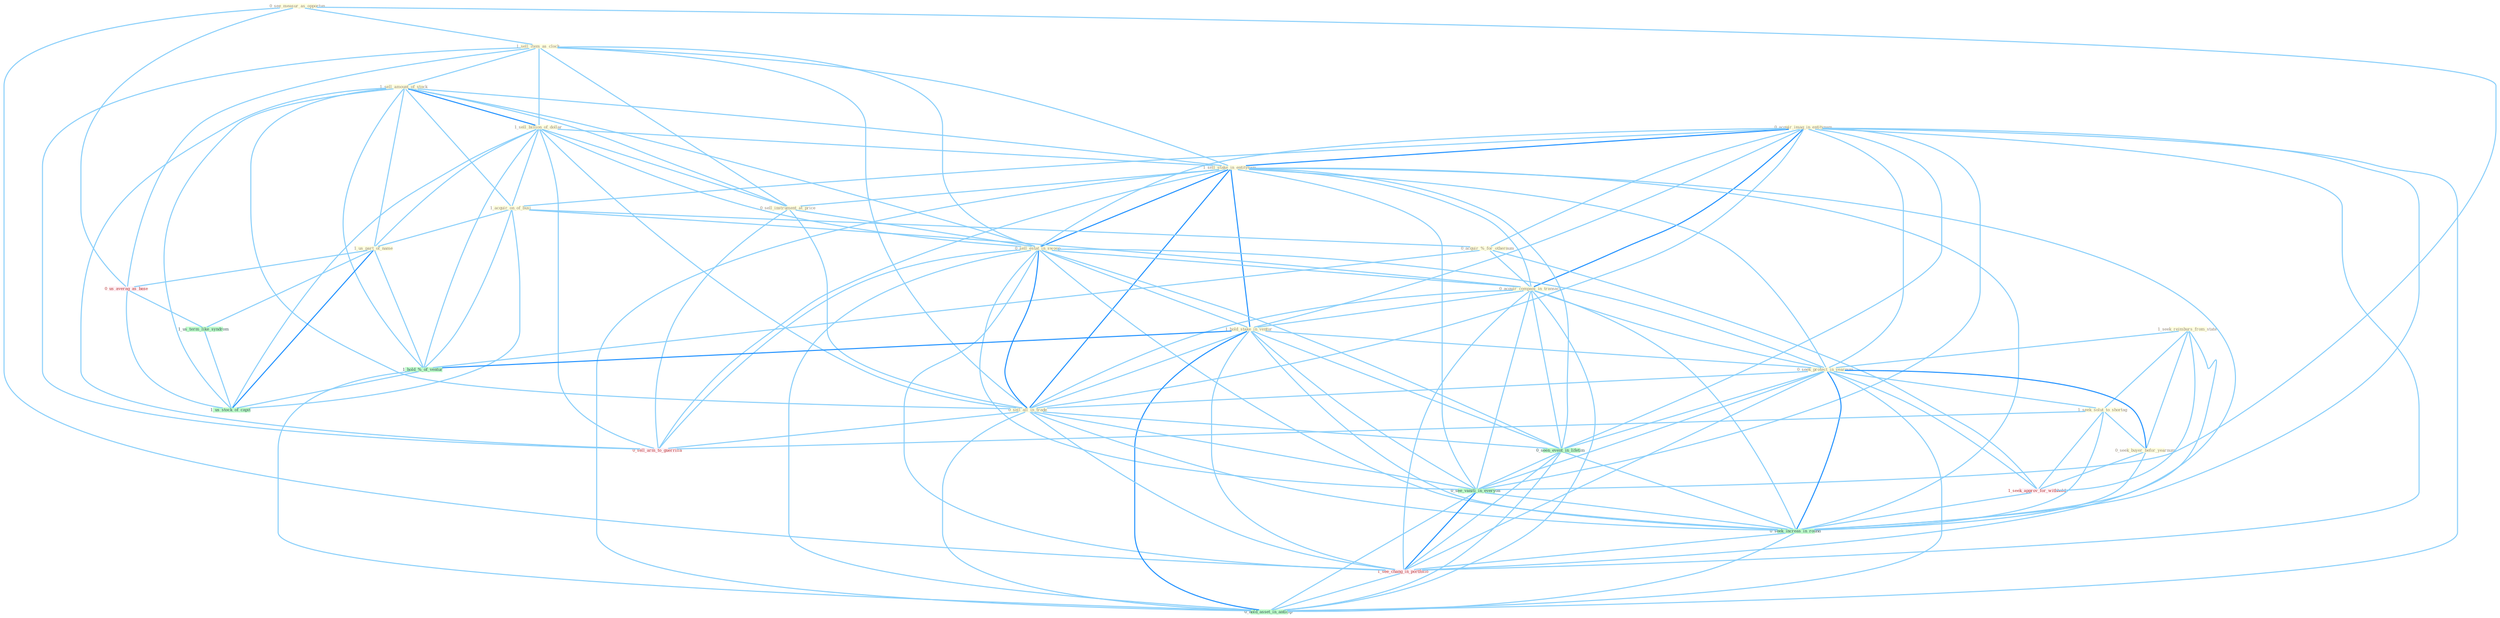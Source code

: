Graph G{ 
    node
    [shape=polygon,style=filled,width=.5,height=.06,color="#BDFCC9",fixedsize=true,fontsize=4,
    fontcolor="#2f4f4f"];
    {node
    [color="#ffffe0", fontcolor="#8b7d6b"] "0_see_measur_as_opportun " "1_sell_item_as_clock " "1_sell_amount_of_stock " "1_sell_billion_of_dollar " "1_seek_reimburs_from_state " "0_acquir_imag_in_entitynam " "1_sell_stake_in_entitynam " "1_acquir_on_of_busi " "0_sell_instrument_at_price " "0_acquir_%_for_othernum " "0_sell_estat_in_swoop " "0_acquir_compani_in_transact " "1_hold_stake_in_ventur " "0_seek_protect_in_yearnum " "0_sell_all_in_trade " "1_seek_solut_to_shortag " "1_us_part_of_name " "0_seek_buyer_befor_yearnum "}
{node [color="#fff0f5", fontcolor="#b22222"] "0_us_averag_as_base " "1_seek_approv_for_withhold " "0_sell_arm_to_guerrilla " "1_see_chang_in_portfolio "}
edge [color="#B0E2FF"];

	"0_see_measur_as_opportun " -- "1_sell_item_as_clock " [w="1", color="#87cefa" ];
	"0_see_measur_as_opportun " -- "0_us_averag_as_base " [w="1", color="#87cefa" ];
	"0_see_measur_as_opportun " -- "0_see_vaniti_in_everyon " [w="1", color="#87cefa" ];
	"0_see_measur_as_opportun " -- "1_see_chang_in_portfolio " [w="1", color="#87cefa" ];
	"1_sell_item_as_clock " -- "1_sell_amount_of_stock " [w="1", color="#87cefa" ];
	"1_sell_item_as_clock " -- "1_sell_billion_of_dollar " [w="1", color="#87cefa" ];
	"1_sell_item_as_clock " -- "1_sell_stake_in_entitynam " [w="1", color="#87cefa" ];
	"1_sell_item_as_clock " -- "0_sell_instrument_at_price " [w="1", color="#87cefa" ];
	"1_sell_item_as_clock " -- "0_sell_estat_in_swoop " [w="1", color="#87cefa" ];
	"1_sell_item_as_clock " -- "0_sell_all_in_trade " [w="1", color="#87cefa" ];
	"1_sell_item_as_clock " -- "0_us_averag_as_base " [w="1", color="#87cefa" ];
	"1_sell_item_as_clock " -- "0_sell_arm_to_guerrilla " [w="1", color="#87cefa" ];
	"1_sell_amount_of_stock " -- "1_sell_billion_of_dollar " [w="2", color="#1e90ff" , len=0.8];
	"1_sell_amount_of_stock " -- "1_sell_stake_in_entitynam " [w="1", color="#87cefa" ];
	"1_sell_amount_of_stock " -- "1_acquir_on_of_busi " [w="1", color="#87cefa" ];
	"1_sell_amount_of_stock " -- "0_sell_instrument_at_price " [w="1", color="#87cefa" ];
	"1_sell_amount_of_stock " -- "0_sell_estat_in_swoop " [w="1", color="#87cefa" ];
	"1_sell_amount_of_stock " -- "0_sell_all_in_trade " [w="1", color="#87cefa" ];
	"1_sell_amount_of_stock " -- "1_us_part_of_name " [w="1", color="#87cefa" ];
	"1_sell_amount_of_stock " -- "1_hold_%_of_ventur " [w="1", color="#87cefa" ];
	"1_sell_amount_of_stock " -- "0_sell_arm_to_guerrilla " [w="1", color="#87cefa" ];
	"1_sell_amount_of_stock " -- "1_us_stock_of_capit " [w="1", color="#87cefa" ];
	"1_sell_billion_of_dollar " -- "1_sell_stake_in_entitynam " [w="1", color="#87cefa" ];
	"1_sell_billion_of_dollar " -- "1_acquir_on_of_busi " [w="1", color="#87cefa" ];
	"1_sell_billion_of_dollar " -- "0_sell_instrument_at_price " [w="1", color="#87cefa" ];
	"1_sell_billion_of_dollar " -- "0_sell_estat_in_swoop " [w="1", color="#87cefa" ];
	"1_sell_billion_of_dollar " -- "0_sell_all_in_trade " [w="1", color="#87cefa" ];
	"1_sell_billion_of_dollar " -- "1_us_part_of_name " [w="1", color="#87cefa" ];
	"1_sell_billion_of_dollar " -- "1_hold_%_of_ventur " [w="1", color="#87cefa" ];
	"1_sell_billion_of_dollar " -- "0_sell_arm_to_guerrilla " [w="1", color="#87cefa" ];
	"1_sell_billion_of_dollar " -- "1_us_stock_of_capit " [w="1", color="#87cefa" ];
	"1_seek_reimburs_from_state " -- "0_seek_protect_in_yearnum " [w="1", color="#87cefa" ];
	"1_seek_reimburs_from_state " -- "1_seek_solut_to_shortag " [w="1", color="#87cefa" ];
	"1_seek_reimburs_from_state " -- "0_seek_buyer_befor_yearnum " [w="1", color="#87cefa" ];
	"1_seek_reimburs_from_state " -- "1_seek_approv_for_withhold " [w="1", color="#87cefa" ];
	"1_seek_reimburs_from_state " -- "0_seek_increas_in_round " [w="1", color="#87cefa" ];
	"0_acquir_imag_in_entitynam " -- "1_sell_stake_in_entitynam " [w="2", color="#1e90ff" , len=0.8];
	"0_acquir_imag_in_entitynam " -- "1_acquir_on_of_busi " [w="1", color="#87cefa" ];
	"0_acquir_imag_in_entitynam " -- "0_acquir_%_for_othernum " [w="1", color="#87cefa" ];
	"0_acquir_imag_in_entitynam " -- "0_sell_estat_in_swoop " [w="1", color="#87cefa" ];
	"0_acquir_imag_in_entitynam " -- "0_acquir_compani_in_transact " [w="2", color="#1e90ff" , len=0.8];
	"0_acquir_imag_in_entitynam " -- "1_hold_stake_in_ventur " [w="1", color="#87cefa" ];
	"0_acquir_imag_in_entitynam " -- "0_seek_protect_in_yearnum " [w="1", color="#87cefa" ];
	"0_acquir_imag_in_entitynam " -- "0_sell_all_in_trade " [w="1", color="#87cefa" ];
	"0_acquir_imag_in_entitynam " -- "0_seen_event_in_lifetim " [w="1", color="#87cefa" ];
	"0_acquir_imag_in_entitynam " -- "0_see_vaniti_in_everyon " [w="1", color="#87cefa" ];
	"0_acquir_imag_in_entitynam " -- "0_seek_increas_in_round " [w="1", color="#87cefa" ];
	"0_acquir_imag_in_entitynam " -- "1_see_chang_in_portfolio " [w="1", color="#87cefa" ];
	"0_acquir_imag_in_entitynam " -- "0_hold_asset_in_anticip " [w="1", color="#87cefa" ];
	"1_sell_stake_in_entitynam " -- "0_sell_instrument_at_price " [w="1", color="#87cefa" ];
	"1_sell_stake_in_entitynam " -- "0_sell_estat_in_swoop " [w="2", color="#1e90ff" , len=0.8];
	"1_sell_stake_in_entitynam " -- "0_acquir_compani_in_transact " [w="1", color="#87cefa" ];
	"1_sell_stake_in_entitynam " -- "1_hold_stake_in_ventur " [w="2", color="#1e90ff" , len=0.8];
	"1_sell_stake_in_entitynam " -- "0_seek_protect_in_yearnum " [w="1", color="#87cefa" ];
	"1_sell_stake_in_entitynam " -- "0_sell_all_in_trade " [w="2", color="#1e90ff" , len=0.8];
	"1_sell_stake_in_entitynam " -- "0_seen_event_in_lifetim " [w="1", color="#87cefa" ];
	"1_sell_stake_in_entitynam " -- "0_see_vaniti_in_everyon " [w="1", color="#87cefa" ];
	"1_sell_stake_in_entitynam " -- "0_sell_arm_to_guerrilla " [w="1", color="#87cefa" ];
	"1_sell_stake_in_entitynam " -- "0_seek_increas_in_round " [w="1", color="#87cefa" ];
	"1_sell_stake_in_entitynam " -- "1_see_chang_in_portfolio " [w="1", color="#87cefa" ];
	"1_sell_stake_in_entitynam " -- "0_hold_asset_in_anticip " [w="1", color="#87cefa" ];
	"1_acquir_on_of_busi " -- "0_acquir_%_for_othernum " [w="1", color="#87cefa" ];
	"1_acquir_on_of_busi " -- "0_acquir_compani_in_transact " [w="1", color="#87cefa" ];
	"1_acquir_on_of_busi " -- "1_us_part_of_name " [w="1", color="#87cefa" ];
	"1_acquir_on_of_busi " -- "1_hold_%_of_ventur " [w="1", color="#87cefa" ];
	"1_acquir_on_of_busi " -- "1_us_stock_of_capit " [w="1", color="#87cefa" ];
	"0_sell_instrument_at_price " -- "0_sell_estat_in_swoop " [w="1", color="#87cefa" ];
	"0_sell_instrument_at_price " -- "0_sell_all_in_trade " [w="1", color="#87cefa" ];
	"0_sell_instrument_at_price " -- "0_sell_arm_to_guerrilla " [w="1", color="#87cefa" ];
	"0_acquir_%_for_othernum " -- "0_acquir_compani_in_transact " [w="1", color="#87cefa" ];
	"0_acquir_%_for_othernum " -- "1_seek_approv_for_withhold " [w="1", color="#87cefa" ];
	"0_acquir_%_for_othernum " -- "1_hold_%_of_ventur " [w="1", color="#87cefa" ];
	"0_sell_estat_in_swoop " -- "0_acquir_compani_in_transact " [w="1", color="#87cefa" ];
	"0_sell_estat_in_swoop " -- "1_hold_stake_in_ventur " [w="1", color="#87cefa" ];
	"0_sell_estat_in_swoop " -- "0_seek_protect_in_yearnum " [w="1", color="#87cefa" ];
	"0_sell_estat_in_swoop " -- "0_sell_all_in_trade " [w="2", color="#1e90ff" , len=0.8];
	"0_sell_estat_in_swoop " -- "0_seen_event_in_lifetim " [w="1", color="#87cefa" ];
	"0_sell_estat_in_swoop " -- "0_see_vaniti_in_everyon " [w="1", color="#87cefa" ];
	"0_sell_estat_in_swoop " -- "0_sell_arm_to_guerrilla " [w="1", color="#87cefa" ];
	"0_sell_estat_in_swoop " -- "0_seek_increas_in_round " [w="1", color="#87cefa" ];
	"0_sell_estat_in_swoop " -- "1_see_chang_in_portfolio " [w="1", color="#87cefa" ];
	"0_sell_estat_in_swoop " -- "0_hold_asset_in_anticip " [w="1", color="#87cefa" ];
	"0_acquir_compani_in_transact " -- "1_hold_stake_in_ventur " [w="1", color="#87cefa" ];
	"0_acquir_compani_in_transact " -- "0_seek_protect_in_yearnum " [w="1", color="#87cefa" ];
	"0_acquir_compani_in_transact " -- "0_sell_all_in_trade " [w="1", color="#87cefa" ];
	"0_acquir_compani_in_transact " -- "0_seen_event_in_lifetim " [w="1", color="#87cefa" ];
	"0_acquir_compani_in_transact " -- "0_see_vaniti_in_everyon " [w="1", color="#87cefa" ];
	"0_acquir_compani_in_transact " -- "0_seek_increas_in_round " [w="1", color="#87cefa" ];
	"0_acquir_compani_in_transact " -- "1_see_chang_in_portfolio " [w="1", color="#87cefa" ];
	"0_acquir_compani_in_transact " -- "0_hold_asset_in_anticip " [w="1", color="#87cefa" ];
	"1_hold_stake_in_ventur " -- "0_seek_protect_in_yearnum " [w="1", color="#87cefa" ];
	"1_hold_stake_in_ventur " -- "0_sell_all_in_trade " [w="1", color="#87cefa" ];
	"1_hold_stake_in_ventur " -- "0_seen_event_in_lifetim " [w="1", color="#87cefa" ];
	"1_hold_stake_in_ventur " -- "1_hold_%_of_ventur " [w="2", color="#1e90ff" , len=0.8];
	"1_hold_stake_in_ventur " -- "0_see_vaniti_in_everyon " [w="1", color="#87cefa" ];
	"1_hold_stake_in_ventur " -- "0_seek_increas_in_round " [w="1", color="#87cefa" ];
	"1_hold_stake_in_ventur " -- "1_see_chang_in_portfolio " [w="1", color="#87cefa" ];
	"1_hold_stake_in_ventur " -- "0_hold_asset_in_anticip " [w="2", color="#1e90ff" , len=0.8];
	"0_seek_protect_in_yearnum " -- "0_sell_all_in_trade " [w="1", color="#87cefa" ];
	"0_seek_protect_in_yearnum " -- "1_seek_solut_to_shortag " [w="1", color="#87cefa" ];
	"0_seek_protect_in_yearnum " -- "0_seek_buyer_befor_yearnum " [w="2", color="#1e90ff" , len=0.8];
	"0_seek_protect_in_yearnum " -- "0_seen_event_in_lifetim " [w="1", color="#87cefa" ];
	"0_seek_protect_in_yearnum " -- "1_seek_approv_for_withhold " [w="1", color="#87cefa" ];
	"0_seek_protect_in_yearnum " -- "0_see_vaniti_in_everyon " [w="1", color="#87cefa" ];
	"0_seek_protect_in_yearnum " -- "0_seek_increas_in_round " [w="2", color="#1e90ff" , len=0.8];
	"0_seek_protect_in_yearnum " -- "1_see_chang_in_portfolio " [w="1", color="#87cefa" ];
	"0_seek_protect_in_yearnum " -- "0_hold_asset_in_anticip " [w="1", color="#87cefa" ];
	"0_sell_all_in_trade " -- "0_seen_event_in_lifetim " [w="1", color="#87cefa" ];
	"0_sell_all_in_trade " -- "0_see_vaniti_in_everyon " [w="1", color="#87cefa" ];
	"0_sell_all_in_trade " -- "0_sell_arm_to_guerrilla " [w="1", color="#87cefa" ];
	"0_sell_all_in_trade " -- "0_seek_increas_in_round " [w="1", color="#87cefa" ];
	"0_sell_all_in_trade " -- "1_see_chang_in_portfolio " [w="1", color="#87cefa" ];
	"0_sell_all_in_trade " -- "0_hold_asset_in_anticip " [w="1", color="#87cefa" ];
	"1_seek_solut_to_shortag " -- "0_seek_buyer_befor_yearnum " [w="1", color="#87cefa" ];
	"1_seek_solut_to_shortag " -- "1_seek_approv_for_withhold " [w="1", color="#87cefa" ];
	"1_seek_solut_to_shortag " -- "0_sell_arm_to_guerrilla " [w="1", color="#87cefa" ];
	"1_seek_solut_to_shortag " -- "0_seek_increas_in_round " [w="1", color="#87cefa" ];
	"1_us_part_of_name " -- "0_us_averag_as_base " [w="1", color="#87cefa" ];
	"1_us_part_of_name " -- "1_us_term_like_syndrom " [w="1", color="#87cefa" ];
	"1_us_part_of_name " -- "1_hold_%_of_ventur " [w="1", color="#87cefa" ];
	"1_us_part_of_name " -- "1_us_stock_of_capit " [w="2", color="#1e90ff" , len=0.8];
	"0_seek_buyer_befor_yearnum " -- "1_seek_approv_for_withhold " [w="1", color="#87cefa" ];
	"0_seek_buyer_befor_yearnum " -- "0_seek_increas_in_round " [w="1", color="#87cefa" ];
	"0_seen_event_in_lifetim " -- "0_see_vaniti_in_everyon " [w="1", color="#87cefa" ];
	"0_seen_event_in_lifetim " -- "0_seek_increas_in_round " [w="1", color="#87cefa" ];
	"0_seen_event_in_lifetim " -- "1_see_chang_in_portfolio " [w="1", color="#87cefa" ];
	"0_seen_event_in_lifetim " -- "0_hold_asset_in_anticip " [w="1", color="#87cefa" ];
	"0_us_averag_as_base " -- "1_us_term_like_syndrom " [w="1", color="#87cefa" ];
	"0_us_averag_as_base " -- "1_us_stock_of_capit " [w="1", color="#87cefa" ];
	"1_us_term_like_syndrom " -- "1_us_stock_of_capit " [w="1", color="#87cefa" ];
	"1_seek_approv_for_withhold " -- "0_seek_increas_in_round " [w="1", color="#87cefa" ];
	"1_hold_%_of_ventur " -- "1_us_stock_of_capit " [w="1", color="#87cefa" ];
	"1_hold_%_of_ventur " -- "0_hold_asset_in_anticip " [w="1", color="#87cefa" ];
	"0_see_vaniti_in_everyon " -- "0_seek_increas_in_round " [w="1", color="#87cefa" ];
	"0_see_vaniti_in_everyon " -- "1_see_chang_in_portfolio " [w="2", color="#1e90ff" , len=0.8];
	"0_see_vaniti_in_everyon " -- "0_hold_asset_in_anticip " [w="1", color="#87cefa" ];
	"0_seek_increas_in_round " -- "1_see_chang_in_portfolio " [w="1", color="#87cefa" ];
	"0_seek_increas_in_round " -- "0_hold_asset_in_anticip " [w="1", color="#87cefa" ];
	"1_see_chang_in_portfolio " -- "0_hold_asset_in_anticip " [w="1", color="#87cefa" ];
}